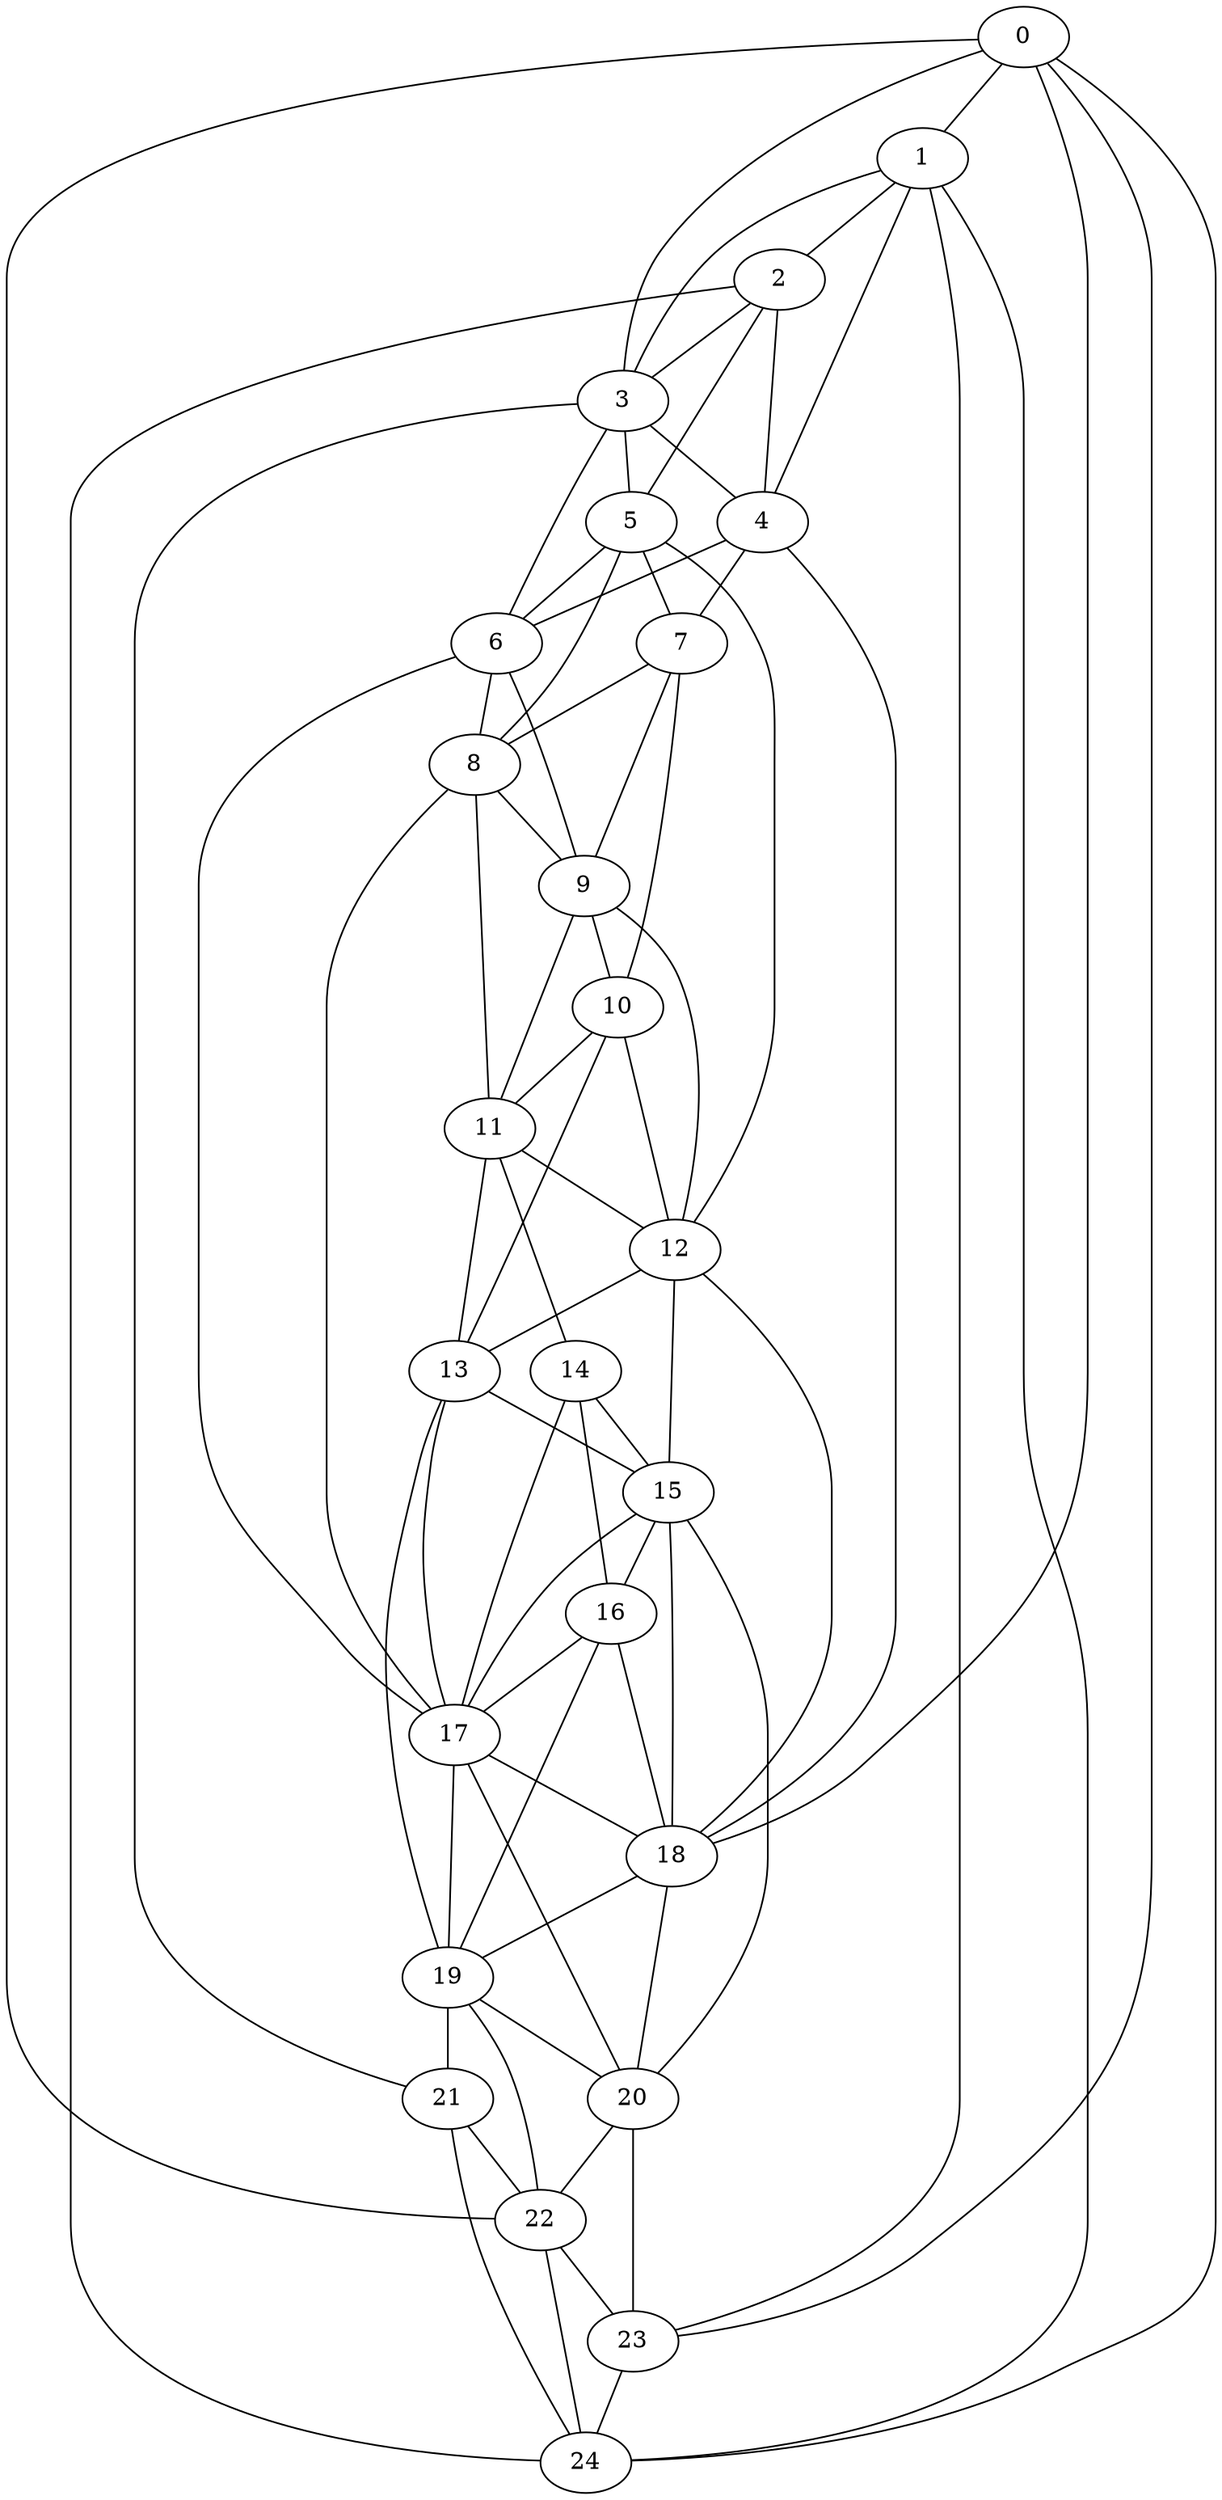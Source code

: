 strict graph "watts_strogatz_graph(25,6,0.1)" {
0;
1;
2;
3;
4;
5;
6;
7;
8;
9;
10;
11;
12;
13;
14;
15;
16;
17;
18;
19;
20;
21;
22;
23;
24;
0 -- 1  [is_available=True, prob="0.0378490771331"];
0 -- 3  [is_available=True, prob="0.117306460286"];
0 -- 18  [is_available=True, prob="0.445487459322"];
0 -- 22  [is_available=True, prob="0.743226065221"];
0 -- 23  [is_available=True, prob="0.513539975854"];
0 -- 24  [is_available=True, prob="1.0"];
1 -- 2  [is_available=True, prob="0.607910125211"];
1 -- 3  [is_available=True, prob="0.659157811669"];
1 -- 4  [is_available=True, prob="0.574086973165"];
1 -- 23  [is_available=True, prob="1.0"];
1 -- 24  [is_available=True, prob="0.154956500879"];
2 -- 3  [is_available=True, prob="0.98607356055"];
2 -- 4  [is_available=True, prob="0.131978371075"];
2 -- 5  [is_available=True, prob="1.0"];
2 -- 24  [is_available=True, prob="1.0"];
3 -- 4  [is_available=True, prob="0.94228325"];
3 -- 5  [is_available=True, prob="0.605453018986"];
3 -- 6  [is_available=True, prob="1.0"];
3 -- 21  [is_available=True, prob="0.0706070022227"];
4 -- 6  [is_available=True, prob="0.588909738639"];
4 -- 7  [is_available=True, prob="0.422071084453"];
4 -- 18  [is_available=True, prob="1.0"];
5 -- 6  [is_available=True, prob="0.14692127133"];
5 -- 7  [is_available=True, prob="1.0"];
5 -- 8  [is_available=True, prob="0.118460139927"];
5 -- 12  [is_available=True, prob="0.356903022976"];
6 -- 8  [is_available=True, prob="0.478928909947"];
6 -- 9  [is_available=True, prob="0.922740286677"];
6 -- 17  [is_available=True, prob="0.0535785539855"];
7 -- 8  [is_available=True, prob="0.887284756625"];
7 -- 9  [is_available=True, prob="0.0340414904702"];
7 -- 10  [is_available=True, prob="0.689639354128"];
8 -- 9  [is_available=True, prob="1.0"];
8 -- 11  [is_available=True, prob="0.837860604408"];
8 -- 17  [is_available=True, prob="0.086554557146"];
9 -- 10  [is_available=True, prob="0.609439006872"];
9 -- 11  [is_available=True, prob="1.0"];
9 -- 12  [is_available=True, prob="0.959243596649"];
10 -- 11  [is_available=True, prob="0.914862419567"];
10 -- 12  [is_available=True, prob="1.0"];
10 -- 13  [is_available=True, prob="1.0"];
11 -- 12  [is_available=True, prob="0.325899518714"];
11 -- 13  [is_available=True, prob="1.0"];
11 -- 14  [is_available=True, prob="0.847974657374"];
12 -- 13  [is_available=True, prob="0.203657907942"];
12 -- 15  [is_available=True, prob="1.0"];
12 -- 18  [is_available=True, prob="0.471223390448"];
13 -- 15  [is_available=True, prob="1.0"];
13 -- 17  [is_available=True, prob="1.0"];
13 -- 19  [is_available=True, prob="1.0"];
14 -- 15  [is_available=True, prob="0.379720402279"];
14 -- 16  [is_available=True, prob="0.815801660216"];
14 -- 17  [is_available=True, prob="1.0"];
15 -- 16  [is_available=True, prob="0.880623423942"];
15 -- 17  [is_available=True, prob="1.0"];
15 -- 18  [is_available=True, prob="0.648194294751"];
15 -- 20  [is_available=True, prob="0.0878485050445"];
16 -- 17  [is_available=True, prob="0.448019017969"];
16 -- 18  [is_available=True, prob="0.839665813431"];
16 -- 19  [is_available=True, prob="0.516960268125"];
17 -- 18  [is_available=True, prob="0.649757934699"];
17 -- 19  [is_available=True, prob="0.463209688078"];
17 -- 20  [is_available=True, prob="0.643843091118"];
18 -- 19  [is_available=True, prob="1.0"];
18 -- 20  [is_available=True, prob="0.013261597784"];
19 -- 20  [is_available=True, prob="0.534291575229"];
19 -- 21  [is_available=True, prob="0.951859761306"];
19 -- 22  [is_available=True, prob="0.771648956262"];
20 -- 22  [is_available=True, prob="0.260622335889"];
20 -- 23  [is_available=True, prob="0.821418527725"];
21 -- 22  [is_available=True, prob="1.0"];
21 -- 24  [is_available=True, prob="0.948615878259"];
22 -- 23  [is_available=True, prob="1.0"];
22 -- 24  [is_available=True, prob="0.214207043903"];
23 -- 24  [is_available=True, prob="1.0"];
}
